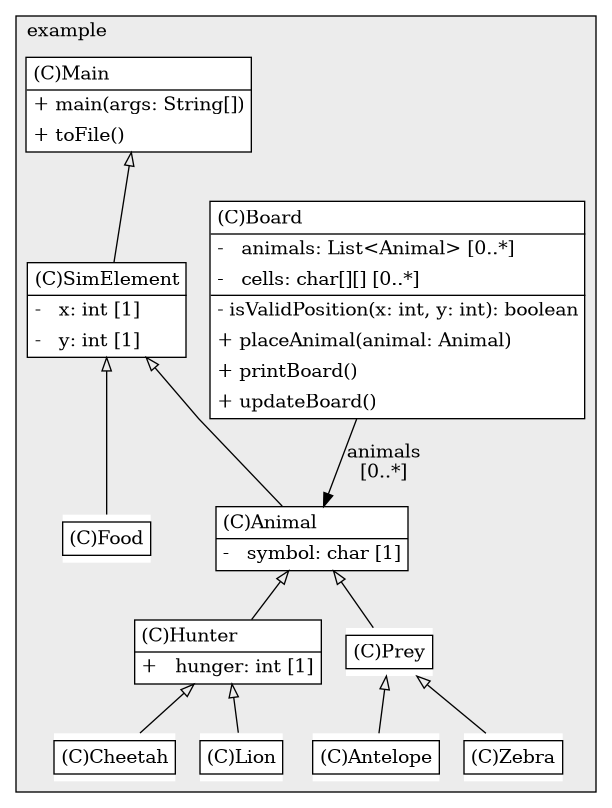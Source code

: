 @startuml

/' diagram meta data start
config=StructureConfiguration;
{
  "projectClassification": {
    "searchMode": "OpenProject", // OpenProject, AllProjects
    "includedProjects": "",
    "pathEndKeywords": "*.impl",
    "isClientPath": "",
    "isClientName": "",
    "isTestPath": "",
    "isTestName": "",
    "isMappingPath": "",
    "isMappingName": "",
    "isDataAccessPath": "",
    "isDataAccessName": "",
    "isDataStructurePath": "",
    "isDataStructureName": "",
    "isInterfaceStructuresPath": "",
    "isInterfaceStructuresName": "",
    "isEntryPointPath": "",
    "isEntryPointName": "",
    "treatFinalFieldsAsMandatory": false
  },
  "graphRestriction": {
    "classPackageExcludeFilter": "",
    "classPackageIncludeFilter": "",
    "classNameExcludeFilter": "",
    "classNameIncludeFilter": "",
    "methodNameExcludeFilter": "",
    "methodNameIncludeFilter": "",
    "removeByInheritance": "", // inheritance/annotation based filtering is done in a second step
    "removeByAnnotation": "",
    "removeByClassPackage": "", // cleanup the graph after inheritance/annotation based filtering is done
    "removeByClassName": "",
    "cutMappings": false,
    "cutEnum": true,
    "cutTests": true,
    "cutClient": true,
    "cutDataAccess": false,
    "cutInterfaceStructures": false,
    "cutDataStructures": false,
    "cutGetterAndSetter": true,
    "cutConstructors": true
  },
  "graphTraversal": {
    "forwardDepth": 6,
    "backwardDepth": 6,
    "classPackageExcludeFilter": "",
    "classPackageIncludeFilter": "",
    "classNameExcludeFilter": "",
    "classNameIncludeFilter": "",
    "methodNameExcludeFilter": "",
    "methodNameIncludeFilter": "",
    "hideMappings": false,
    "hideDataStructures": false,
    "hidePrivateMethods": true,
    "hideInterfaceCalls": true, // indirection: implementation -> interface (is hidden) -> implementation
    "onlyShowApplicationEntryPoints": false, // root node is included
    "useMethodCallsForStructureDiagram": "ForwardOnly" // ForwardOnly, BothDirections, No
  },
  "details": {
    "aggregation": "GroupByClass", // ByClass, GroupByClass, None
    "showClassGenericTypes": true,
    "showMethods": true,
    "showMethodParameterNames": true,
    "showMethodParameterTypes": true,
    "showMethodReturnType": true,
    "showPackageLevels": 2,
    "showDetailedClassStructure": true
  },
  "rootClass": "org.example.Main",
  "extensionCallbackMethod": "" // qualified.class.name#methodName - signature: public static String method(String)
}
diagram meta data end '/



digraph g {
    rankdir="TB"
    splines=polyline
    

'nodes 
subgraph cluster_1322970774 { 
   	label=example
	labeljust=l
	fillcolor="#ececec"
	style=filled
   
   Animal1526836320[
	label=<<TABLE BORDER="1" CELLBORDER="0" CELLPADDING="4" CELLSPACING="0">
<TR><TD ALIGN="LEFT" >(C)Animal</TD></TR>
<HR/>
<TR><TD ALIGN="LEFT" >-   symbol: char [1]</TD></TR>
</TABLE>>
	style=filled
	margin=0
	shape=plaintext
	fillcolor="#FFFFFF"
];

Antelope1526836320[
	label=<<TABLE BORDER="1" CELLBORDER="0" CELLPADDING="4" CELLSPACING="0">
<TR><TD ALIGN="LEFT" >(C)Antelope</TD></TR>
</TABLE>>
	style=filled
	margin=0
	shape=plaintext
	fillcolor="#FFFFFF"
];

Board1526836320[
	label=<<TABLE BORDER="1" CELLBORDER="0" CELLPADDING="4" CELLSPACING="0">
<TR><TD ALIGN="LEFT" >(C)Board</TD></TR>
<HR/>
<TR><TD ALIGN="LEFT" >-   animals: List&lt;Animal&gt; [0..*]</TD></TR>
<TR><TD ALIGN="LEFT" >-   cells: char[][] [0..*]</TD></TR>
<HR/>
<TR><TD ALIGN="LEFT" >- isValidPosition(x: int, y: int): boolean</TD></TR>
<TR><TD ALIGN="LEFT" >+ placeAnimal(animal: Animal)</TD></TR>
<TR><TD ALIGN="LEFT" >+ printBoard()</TD></TR>
<TR><TD ALIGN="LEFT" >+ updateBoard()</TD></TR>
</TABLE>>
	style=filled
	margin=0
	shape=plaintext
	fillcolor="#FFFFFF"
];

Cheetah1526836320[
	label=<<TABLE BORDER="1" CELLBORDER="0" CELLPADDING="4" CELLSPACING="0">
<TR><TD ALIGN="LEFT" >(C)Cheetah</TD></TR>
</TABLE>>
	style=filled
	margin=0
	shape=plaintext
	fillcolor="#FFFFFF"
];

Food1526836320[
	label=<<TABLE BORDER="1" CELLBORDER="0" CELLPADDING="4" CELLSPACING="0">
<TR><TD ALIGN="LEFT" >(C)Food</TD></TR>
</TABLE>>
	style=filled
	margin=0
	shape=plaintext
	fillcolor="#FFFFFF"
];

Hunter1526836320[
	label=<<TABLE BORDER="1" CELLBORDER="0" CELLPADDING="4" CELLSPACING="0">
<TR><TD ALIGN="LEFT" >(C)Hunter</TD></TR>
<HR/>
<TR><TD ALIGN="LEFT" >+   hunger: int [1]</TD></TR>
</TABLE>>
	style=filled
	margin=0
	shape=plaintext
	fillcolor="#FFFFFF"
];

Lion1526836320[
	label=<<TABLE BORDER="1" CELLBORDER="0" CELLPADDING="4" CELLSPACING="0">
<TR><TD ALIGN="LEFT" >(C)Lion</TD></TR>
</TABLE>>
	style=filled
	margin=0
	shape=plaintext
	fillcolor="#FFFFFF"
];

Main1526836320[
	label=<<TABLE BORDER="1" CELLBORDER="0" CELLPADDING="4" CELLSPACING="0">
<TR><TD ALIGN="LEFT" >(C)Main</TD></TR>
<HR/>
<TR><TD ALIGN="LEFT" >+ main(args: String[])</TD></TR>
<TR><TD ALIGN="LEFT" >+ toFile()</TD></TR>
</TABLE>>
	style=filled
	margin=0
	shape=plaintext
	fillcolor="#FFFFFF"
];

Prey1526836320[
	label=<<TABLE BORDER="1" CELLBORDER="0" CELLPADDING="4" CELLSPACING="0">
<TR><TD ALIGN="LEFT" >(C)Prey</TD></TR>
</TABLE>>
	style=filled
	margin=0
	shape=plaintext
	fillcolor="#FFFFFF"
];

SimElement1526836320[
	label=<<TABLE BORDER="1" CELLBORDER="0" CELLPADDING="4" CELLSPACING="0">
<TR><TD ALIGN="LEFT" >(C)SimElement</TD></TR>
<HR/>
<TR><TD ALIGN="LEFT" >-   x: int [1]</TD></TR>
<TR><TD ALIGN="LEFT" >-   y: int [1]</TD></TR>
</TABLE>>
	style=filled
	margin=0
	shape=plaintext
	fillcolor="#FFFFFF"
];

Zebra1526836320[
	label=<<TABLE BORDER="1" CELLBORDER="0" CELLPADDING="4" CELLSPACING="0">
<TR><TD ALIGN="LEFT" >(C)Zebra</TD></TR>
</TABLE>>
	style=filled
	margin=0
	shape=plaintext
	fillcolor="#FFFFFF"
];
} 

'edges    
Animal1526836320 -> Hunter1526836320[arrowhead=none, arrowtail=empty, dir=both];
Animal1526836320 -> Prey1526836320[arrowhead=none, arrowtail=empty, dir=both];
Board1526836320 -> Animal1526836320[label="animals
[0..*]"];
Hunter1526836320 -> Cheetah1526836320[arrowhead=none, arrowtail=empty, dir=both];
Hunter1526836320 -> Lion1526836320[arrowhead=none, arrowtail=empty, dir=both];
Main1526836320 -> SimElement1526836320[arrowhead=none, arrowtail=empty, dir=both];
Prey1526836320 -> Antelope1526836320[arrowhead=none, arrowtail=empty, dir=both];
Prey1526836320 -> Zebra1526836320[arrowhead=none, arrowtail=empty, dir=both];
SimElement1526836320 -> Animal1526836320[arrowhead=none, arrowtail=empty, dir=both];
SimElement1526836320 -> Food1526836320[arrowhead=none, arrowtail=empty, dir=both];
    
}
@enduml